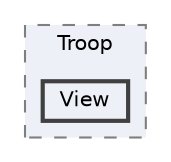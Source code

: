 digraph "C:/Users/むずでょ/Documents/Unity Projects/RMU-1-00-00-Research/Assets/RPGMaker/Codebase/Editor/Inspector/Troop/View"
{
 // LATEX_PDF_SIZE
  bgcolor="transparent";
  edge [fontname=Helvetica,fontsize=10,labelfontname=Helvetica,labelfontsize=10];
  node [fontname=Helvetica,fontsize=10,shape=box,height=0.2,width=0.4];
  compound=true
  subgraph clusterdir_1a48e964d030c4673ab94dea7351e67e {
    graph [ bgcolor="#edf0f7", pencolor="grey50", label="Troop", fontname=Helvetica,fontsize=10 style="filled,dashed", URL="dir_1a48e964d030c4673ab94dea7351e67e.html",tooltip=""]
  dir_036435b283923a93a5f6f0bd78a24085 [label="View", fillcolor="#edf0f7", color="grey25", style="filled,bold", URL="dir_036435b283923a93a5f6f0bd78a24085.html",tooltip=""];
  }
}
